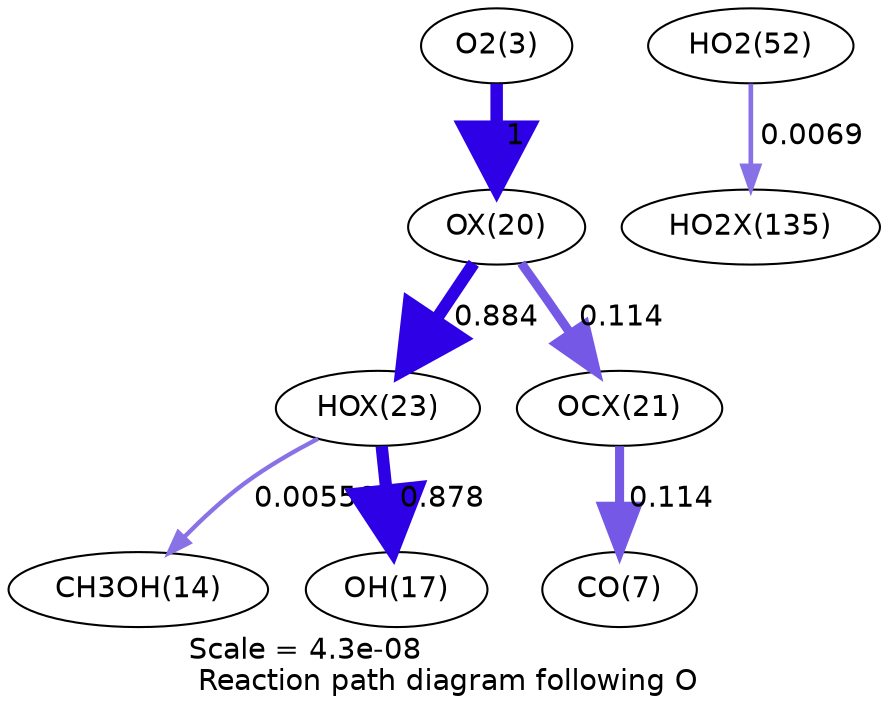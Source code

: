digraph reaction_paths {
center=1;
s5 -> s47[fontname="Helvetica", penwidth=6, arrowsize=3, color="0.7, 1.5, 0.9"
, label=" 1"];
s47 -> s50[fontname="Helvetica", penwidth=5.91, arrowsize=2.95, color="0.7, 1.38, 0.9"
, label=" 0.884"];
s47 -> s48[fontname="Helvetica", penwidth=4.36, arrowsize=2.18, color="0.7, 0.614, 0.9"
, label=" 0.114"];
s50 -> s16[fontname="Helvetica", penwidth=2.08, arrowsize=1.04, color="0.7, 0.506, 0.9"
, label=" 0.00556"];
s50 -> s19[fontname="Helvetica", penwidth=5.9, arrowsize=2.95, color="0.7, 1.38, 0.9"
, label=" 0.878"];
s21 -> s71[fontname="Helvetica", penwidth=2.24, arrowsize=1.12, color="0.7, 0.507, 0.9"
, label=" 0.0069"];
s48 -> s9[fontname="Helvetica", penwidth=4.36, arrowsize=2.18, color="0.7, 0.614, 0.9"
, label=" 0.114"];
s5 [ fontname="Helvetica", label="O2(3)"];
s9 [ fontname="Helvetica", label="CO(7)"];
s16 [ fontname="Helvetica", label="CH3OH(14)"];
s19 [ fontname="Helvetica", label="OH(17)"];
s21 [ fontname="Helvetica", label="HO2(52)"];
s47 [ fontname="Helvetica", label="OX(20)"];
s48 [ fontname="Helvetica", label="OCX(21)"];
s50 [ fontname="Helvetica", label="HOX(23)"];
s71 [ fontname="Helvetica", label="HO2X(135)"];
 label = "Scale = 4.3e-08\l Reaction path diagram following O";
 fontname = "Helvetica";
}
